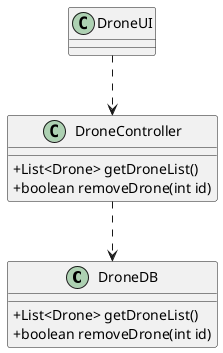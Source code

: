 @startuml
skinparam classAttributeIconSize 0

class DroneDB {
  +List<Drone> getDroneList()
  +boolean removeDrone(int id)
}

class DroneController {
    +List<Drone> getDroneList()
    +boolean removeDrone(int id)
}

class DroneUI {
}


DroneUI ..> DroneController 

DroneController ..> DroneDB
@enduml


